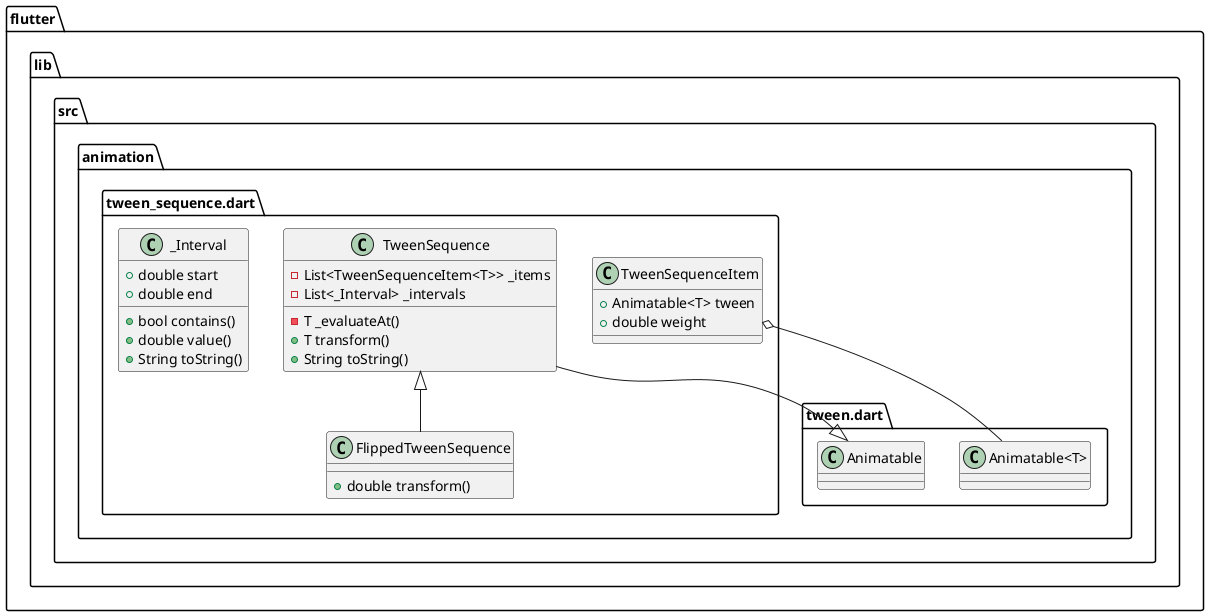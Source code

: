 @startuml
set namespaceSeparator ::

class "flutter::lib::src::animation::tween_sequence.dart::TweenSequence" {
  -List<TweenSequenceItem<T>> _items
  -List<_Interval> _intervals
  -T _evaluateAt()
  +T transform()
  +String toString()
}

"flutter::lib::src::animation::tween.dart::Animatable" <|-- "flutter::lib::src::animation::tween_sequence.dart::TweenSequence"

class "flutter::lib::src::animation::tween_sequence.dart::FlippedTweenSequence" {
  +double transform()
}

"flutter::lib::src::animation::tween_sequence.dart::TweenSequence" <|-- "flutter::lib::src::animation::tween_sequence.dart::FlippedTweenSequence"

class "flutter::lib::src::animation::tween_sequence.dart::TweenSequenceItem" {
  +Animatable<T> tween
  +double weight
}

"flutter::lib::src::animation::tween_sequence.dart::TweenSequenceItem" o-- "flutter::lib::src::animation::tween.dart::Animatable<T>"

class "flutter::lib::src::animation::tween_sequence.dart::_Interval" {
  +double start
  +double end
  +bool contains()
  +double value()
  +String toString()
}


@enduml